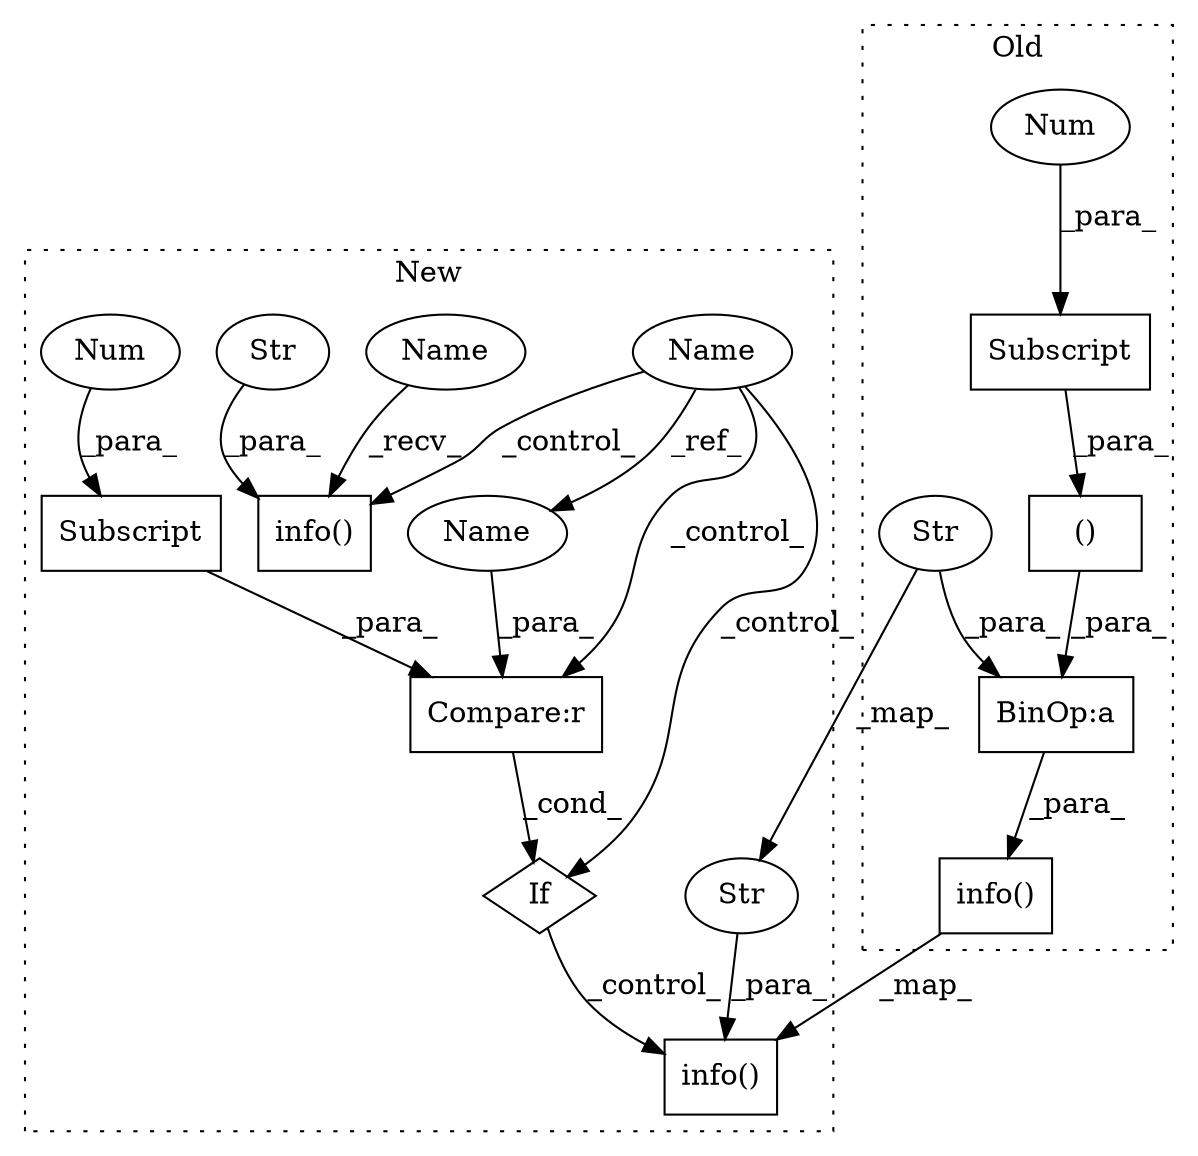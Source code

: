 digraph G {
subgraph cluster0 {
1 [label="()" a="54" s="5929" l="22" shape="box"];
4 [label="BinOp:a" a="82" s="5924" l="3" shape="box"];
6 [label="info()" a="75" s="5884,5952" l="12,1" shape="box"];
8 [label="Str" a="66" s="5896" l="28" shape="ellipse"];
11 [label="Subscript" a="63" s="5937,0" l="6,0" shape="box"];
15 [label="Num" a="76" s="5940" l="2" shape="ellipse"];
label = "Old";
style="dotted";
}
subgraph cluster1 {
2 [label="info()" a="75" s="6022,6084" l="12,1" shape="box"];
3 [label="Str" a="66" s="6034" l="50" shape="ellipse"];
5 [label="info()" a="75" s="5927,6004" l="12,1" shape="box"];
7 [label="If" a="96" s="5884" l="3" shape="diamond"];
9 [label="Str" a="66" s="5939" l="65" shape="ellipse"];
10 [label="Name" a="87" s="5388" l="1" shape="ellipse"];
12 [label="Compare:r" a="40" s="5887" l="18" shape="box"];
13 [label="Subscript" a="63" s="5892,0" l="13,0" shape="box"];
14 [label="Num" a="76" s="5903" l="1" shape="ellipse"];
16 [label="Name" a="87" s="6022" l="6" shape="ellipse"];
17 [label="Name" a="87" s="5887" l="1" shape="ellipse"];
label = "New";
style="dotted";
}
1 -> 4 [label="_para_"];
3 -> 2 [label="_para_"];
4 -> 6 [label="_para_"];
6 -> 5 [label="_map_"];
7 -> 5 [label="_control_"];
8 -> 9 [label="_map_"];
8 -> 4 [label="_para_"];
9 -> 5 [label="_para_"];
10 -> 12 [label="_control_"];
10 -> 2 [label="_control_"];
10 -> 7 [label="_control_"];
10 -> 17 [label="_ref_"];
11 -> 1 [label="_para_"];
12 -> 7 [label="_cond_"];
13 -> 12 [label="_para_"];
14 -> 13 [label="_para_"];
15 -> 11 [label="_para_"];
16 -> 2 [label="_recv_"];
17 -> 12 [label="_para_"];
}